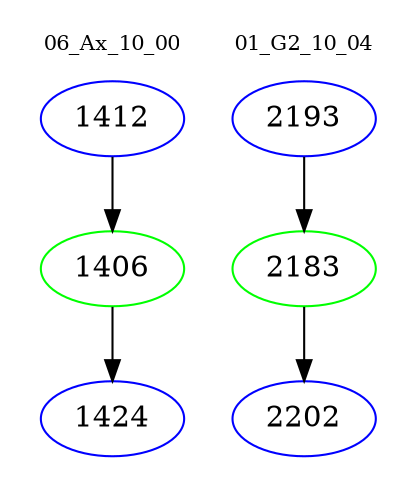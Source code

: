 digraph{
subgraph cluster_0 {
color = white
label = "06_Ax_10_00";
fontsize=10;
T0_1412 [label="1412", color="blue"]
T0_1412 -> T0_1406 [color="black"]
T0_1406 [label="1406", color="green"]
T0_1406 -> T0_1424 [color="black"]
T0_1424 [label="1424", color="blue"]
}
subgraph cluster_1 {
color = white
label = "01_G2_10_04";
fontsize=10;
T1_2193 [label="2193", color="blue"]
T1_2193 -> T1_2183 [color="black"]
T1_2183 [label="2183", color="green"]
T1_2183 -> T1_2202 [color="black"]
T1_2202 [label="2202", color="blue"]
}
}
